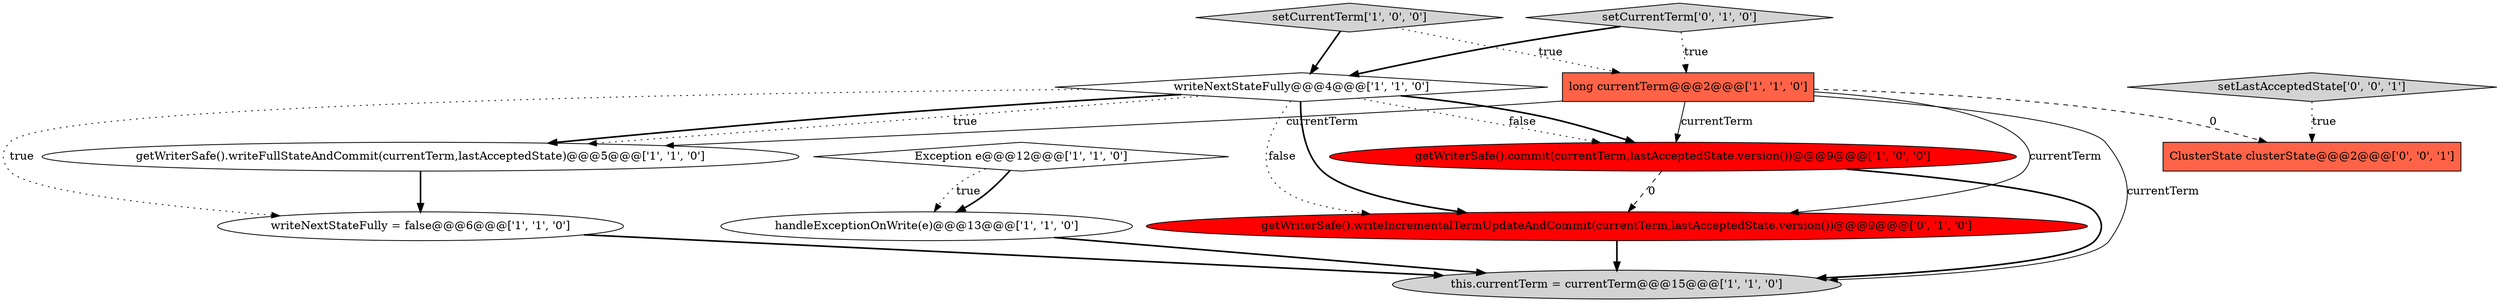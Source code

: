 digraph {
8 [style = filled, label = "writeNextStateFully = false@@@6@@@['1', '1', '0']", fillcolor = white, shape = ellipse image = "AAA0AAABBB1BBB"];
4 [style = filled, label = "handleExceptionOnWrite(e)@@@13@@@['1', '1', '0']", fillcolor = white, shape = ellipse image = "AAA0AAABBB1BBB"];
10 [style = filled, label = "getWriterSafe().writeIncrementalTermUpdateAndCommit(currentTerm,lastAcceptedState.version())@@@9@@@['0', '1', '0']", fillcolor = red, shape = ellipse image = "AAA1AAABBB2BBB"];
12 [style = filled, label = "ClusterState clusterState@@@2@@@['0', '0', '1']", fillcolor = tomato, shape = box image = "AAA0AAABBB3BBB"];
1 [style = filled, label = "writeNextStateFully@@@4@@@['1', '1', '0']", fillcolor = white, shape = diamond image = "AAA0AAABBB1BBB"];
5 [style = filled, label = "this.currentTerm = currentTerm@@@15@@@['1', '1', '0']", fillcolor = lightgray, shape = ellipse image = "AAA0AAABBB1BBB"];
3 [style = filled, label = "Exception e@@@12@@@['1', '1', '0']", fillcolor = white, shape = diamond image = "AAA0AAABBB1BBB"];
2 [style = filled, label = "getWriterSafe().commit(currentTerm,lastAcceptedState.version())@@@9@@@['1', '0', '0']", fillcolor = red, shape = ellipse image = "AAA1AAABBB1BBB"];
7 [style = filled, label = "getWriterSafe().writeFullStateAndCommit(currentTerm,lastAcceptedState)@@@5@@@['1', '1', '0']", fillcolor = white, shape = ellipse image = "AAA0AAABBB1BBB"];
6 [style = filled, label = "long currentTerm@@@2@@@['1', '1', '0']", fillcolor = tomato, shape = box image = "AAA0AAABBB1BBB"];
0 [style = filled, label = "setCurrentTerm['1', '0', '0']", fillcolor = lightgray, shape = diamond image = "AAA0AAABBB1BBB"];
11 [style = filled, label = "setLastAcceptedState['0', '0', '1']", fillcolor = lightgray, shape = diamond image = "AAA0AAABBB3BBB"];
9 [style = filled, label = "setCurrentTerm['0', '1', '0']", fillcolor = lightgray, shape = diamond image = "AAA0AAABBB2BBB"];
11->12 [style = dotted, label="true"];
3->4 [style = dotted, label="true"];
6->5 [style = solid, label="currentTerm"];
0->6 [style = dotted, label="true"];
9->6 [style = dotted, label="true"];
7->8 [style = bold, label=""];
1->7 [style = bold, label=""];
6->10 [style = solid, label="currentTerm"];
3->4 [style = bold, label=""];
2->10 [style = dashed, label="0"];
1->2 [style = dotted, label="false"];
6->12 [style = dashed, label="0"];
1->7 [style = dotted, label="true"];
1->10 [style = dotted, label="false"];
10->5 [style = bold, label=""];
8->5 [style = bold, label=""];
0->1 [style = bold, label=""];
1->8 [style = dotted, label="true"];
6->2 [style = solid, label="currentTerm"];
1->2 [style = bold, label=""];
9->1 [style = bold, label=""];
6->7 [style = solid, label="currentTerm"];
1->10 [style = bold, label=""];
4->5 [style = bold, label=""];
2->5 [style = bold, label=""];
}
